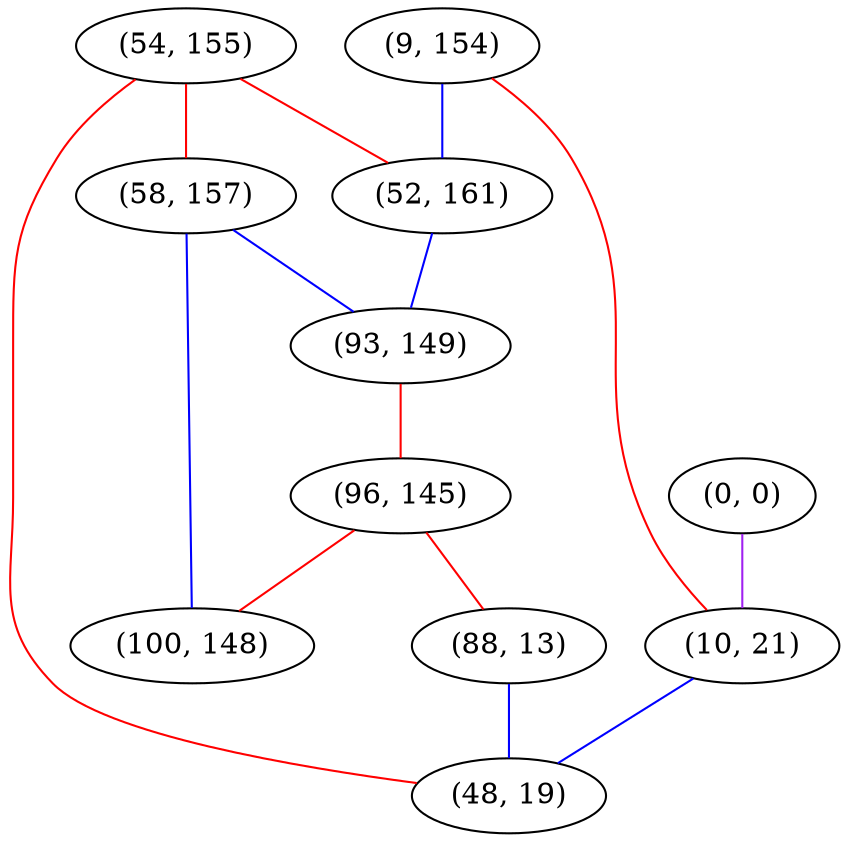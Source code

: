 graph "" {
"(9, 154)";
"(0, 0)";
"(54, 155)";
"(58, 157)";
"(52, 161)";
"(93, 149)";
"(96, 145)";
"(10, 21)";
"(88, 13)";
"(48, 19)";
"(100, 148)";
"(9, 154)" -- "(10, 21)"  [color=red, key=0, weight=1];
"(9, 154)" -- "(52, 161)"  [color=blue, key=0, weight=3];
"(0, 0)" -- "(10, 21)"  [color=purple, key=0, weight=4];
"(54, 155)" -- "(48, 19)"  [color=red, key=0, weight=1];
"(54, 155)" -- "(52, 161)"  [color=red, key=0, weight=1];
"(54, 155)" -- "(58, 157)"  [color=red, key=0, weight=1];
"(58, 157)" -- "(100, 148)"  [color=blue, key=0, weight=3];
"(58, 157)" -- "(93, 149)"  [color=blue, key=0, weight=3];
"(52, 161)" -- "(93, 149)"  [color=blue, key=0, weight=3];
"(93, 149)" -- "(96, 145)"  [color=red, key=0, weight=1];
"(96, 145)" -- "(100, 148)"  [color=red, key=0, weight=1];
"(96, 145)" -- "(88, 13)"  [color=red, key=0, weight=1];
"(10, 21)" -- "(48, 19)"  [color=blue, key=0, weight=3];
"(88, 13)" -- "(48, 19)"  [color=blue, key=0, weight=3];
}
